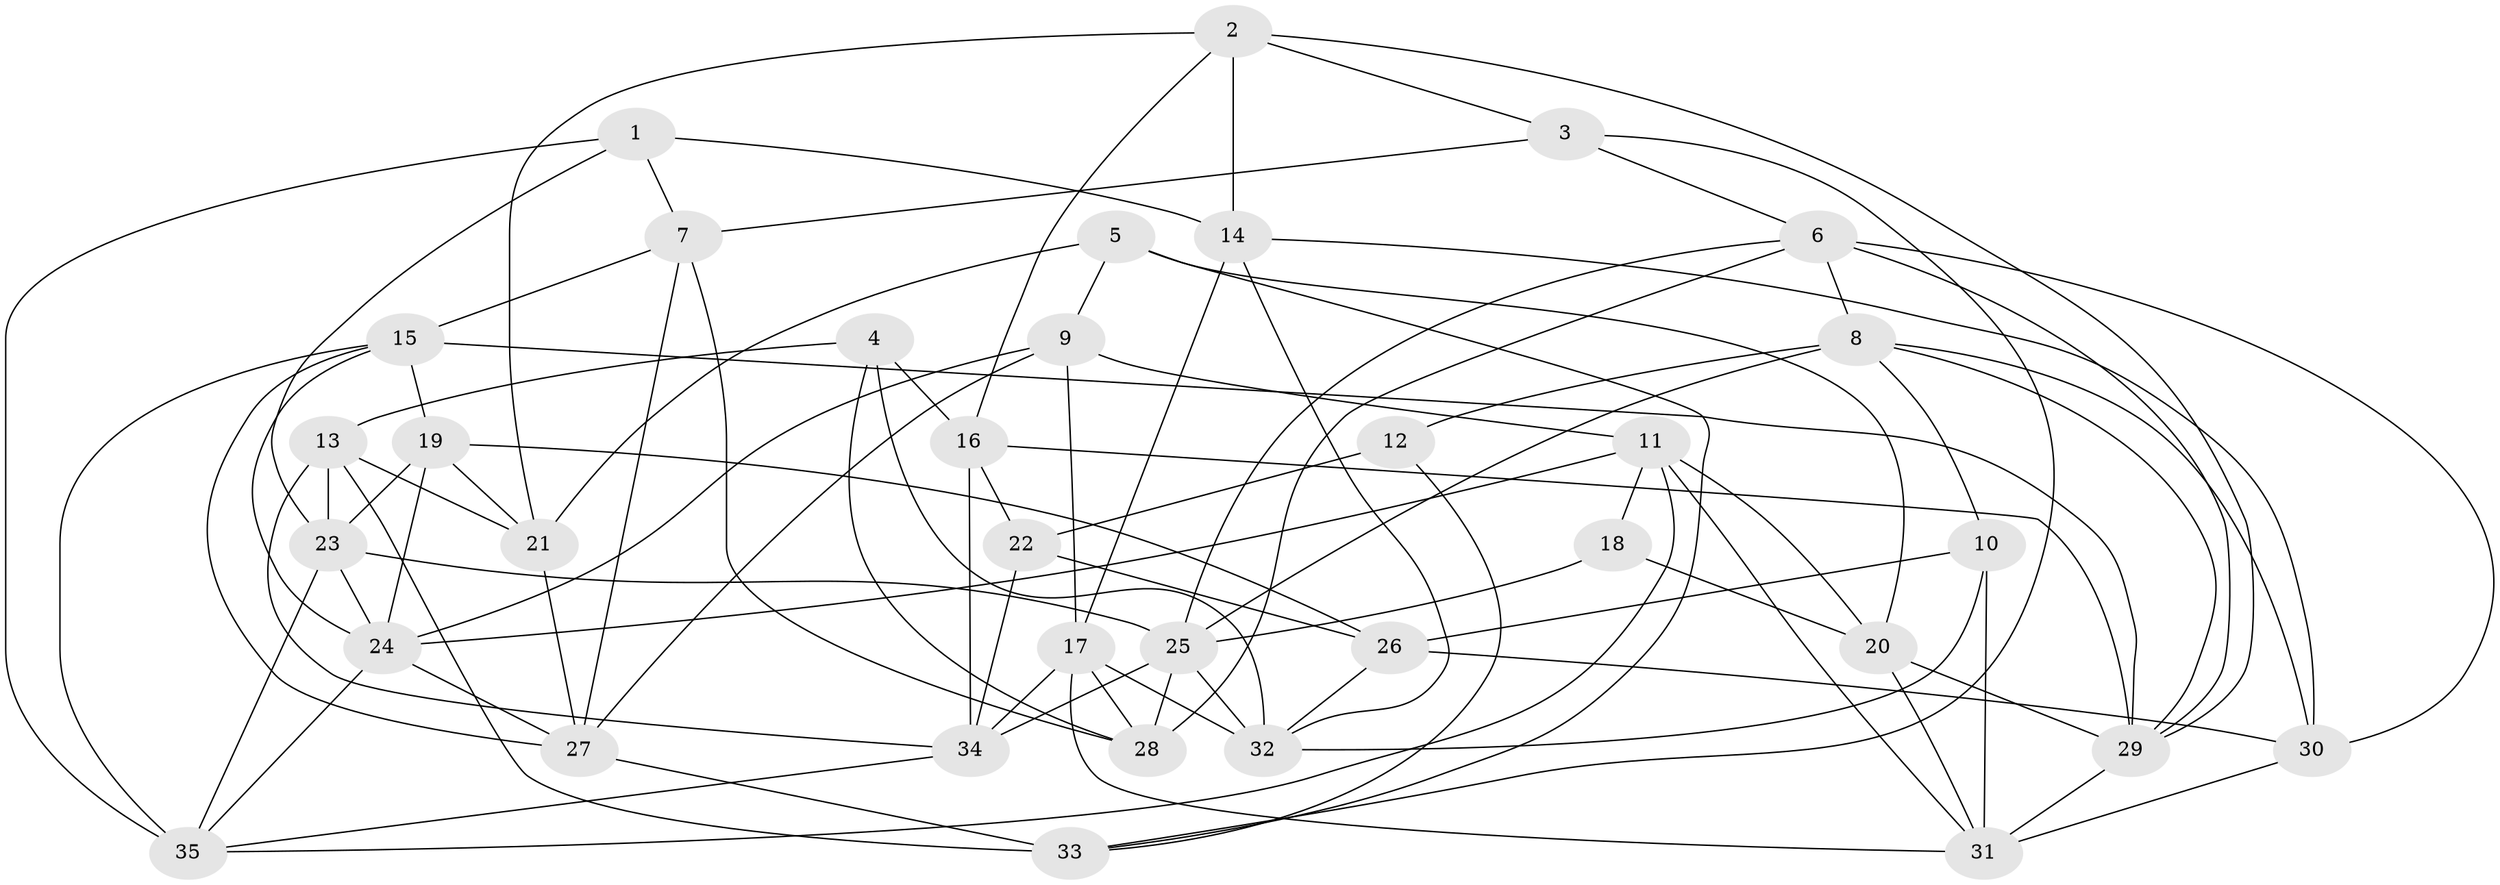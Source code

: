 // original degree distribution, {4: 1.0}
// Generated by graph-tools (version 1.1) at 2025/02/03/09/25 03:02:57]
// undirected, 35 vertices, 91 edges
graph export_dot {
graph [start="1"]
  node [color=gray90,style=filled];
  1;
  2;
  3;
  4;
  5;
  6;
  7;
  8;
  9;
  10;
  11;
  12;
  13;
  14;
  15;
  16;
  17;
  18;
  19;
  20;
  21;
  22;
  23;
  24;
  25;
  26;
  27;
  28;
  29;
  30;
  31;
  32;
  33;
  34;
  35;
  1 -- 7 [weight=1.0];
  1 -- 14 [weight=1.0];
  1 -- 23 [weight=1.0];
  1 -- 35 [weight=1.0];
  2 -- 3 [weight=1.0];
  2 -- 14 [weight=2.0];
  2 -- 16 [weight=1.0];
  2 -- 21 [weight=1.0];
  2 -- 29 [weight=1.0];
  3 -- 6 [weight=1.0];
  3 -- 7 [weight=1.0];
  3 -- 33 [weight=1.0];
  4 -- 13 [weight=1.0];
  4 -- 16 [weight=1.0];
  4 -- 28 [weight=1.0];
  4 -- 32 [weight=1.0];
  5 -- 9 [weight=1.0];
  5 -- 20 [weight=1.0];
  5 -- 21 [weight=1.0];
  5 -- 33 [weight=1.0];
  6 -- 8 [weight=1.0];
  6 -- 25 [weight=1.0];
  6 -- 28 [weight=1.0];
  6 -- 29 [weight=1.0];
  6 -- 30 [weight=1.0];
  7 -- 15 [weight=1.0];
  7 -- 27 [weight=1.0];
  7 -- 28 [weight=2.0];
  8 -- 10 [weight=1.0];
  8 -- 12 [weight=1.0];
  8 -- 25 [weight=1.0];
  8 -- 29 [weight=1.0];
  8 -- 30 [weight=1.0];
  9 -- 11 [weight=1.0];
  9 -- 17 [weight=1.0];
  9 -- 24 [weight=2.0];
  9 -- 27 [weight=1.0];
  10 -- 26 [weight=1.0];
  10 -- 31 [weight=1.0];
  10 -- 32 [weight=1.0];
  11 -- 18 [weight=1.0];
  11 -- 20 [weight=1.0];
  11 -- 24 [weight=1.0];
  11 -- 31 [weight=1.0];
  11 -- 35 [weight=1.0];
  12 -- 22 [weight=2.0];
  12 -- 33 [weight=1.0];
  13 -- 21 [weight=1.0];
  13 -- 23 [weight=1.0];
  13 -- 33 [weight=2.0];
  13 -- 34 [weight=1.0];
  14 -- 17 [weight=1.0];
  14 -- 30 [weight=1.0];
  14 -- 32 [weight=1.0];
  15 -- 19 [weight=1.0];
  15 -- 24 [weight=1.0];
  15 -- 27 [weight=1.0];
  15 -- 29 [weight=1.0];
  15 -- 35 [weight=1.0];
  16 -- 22 [weight=1.0];
  16 -- 29 [weight=1.0];
  16 -- 34 [weight=2.0];
  17 -- 28 [weight=1.0];
  17 -- 31 [weight=1.0];
  17 -- 32 [weight=1.0];
  17 -- 34 [weight=1.0];
  18 -- 20 [weight=1.0];
  18 -- 25 [weight=2.0];
  19 -- 21 [weight=2.0];
  19 -- 23 [weight=1.0];
  19 -- 24 [weight=1.0];
  19 -- 26 [weight=1.0];
  20 -- 29 [weight=2.0];
  20 -- 31 [weight=1.0];
  21 -- 27 [weight=1.0];
  22 -- 26 [weight=1.0];
  22 -- 34 [weight=2.0];
  23 -- 24 [weight=1.0];
  23 -- 25 [weight=1.0];
  23 -- 35 [weight=1.0];
  24 -- 27 [weight=1.0];
  24 -- 35 [weight=1.0];
  25 -- 28 [weight=1.0];
  25 -- 32 [weight=1.0];
  25 -- 34 [weight=1.0];
  26 -- 30 [weight=2.0];
  26 -- 32 [weight=1.0];
  27 -- 33 [weight=1.0];
  29 -- 31 [weight=1.0];
  30 -- 31 [weight=1.0];
  34 -- 35 [weight=1.0];
}
